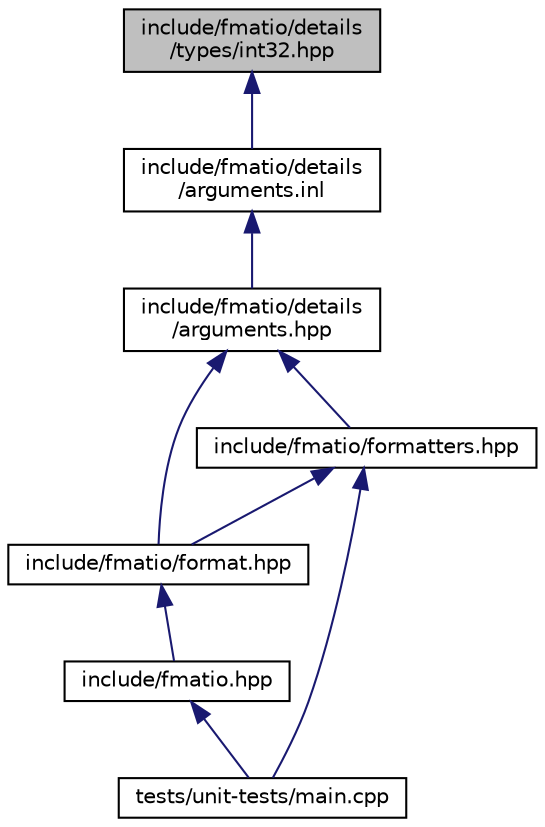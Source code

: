 digraph "include/fmatio/details/types/int32.hpp"
{
 // LATEX_PDF_SIZE
  edge [fontname="Helvetica",fontsize="10",labelfontname="Helvetica",labelfontsize="10"];
  node [fontname="Helvetica",fontsize="10",shape=record];
  Node1 [label="include/fmatio/details\l/types/int32.hpp",height=0.2,width=0.4,color="black", fillcolor="grey75", style="filled", fontcolor="black",tooltip=" "];
  Node1 -> Node2 [dir="back",color="midnightblue",fontsize="10",style="solid"];
  Node2 [label="include/fmatio/details\l/arguments.inl",height=0.2,width=0.4,color="black", fillcolor="white", style="filled",URL="$arguments_8inl.html",tooltip=" "];
  Node2 -> Node3 [dir="back",color="midnightblue",fontsize="10",style="solid"];
  Node3 [label="include/fmatio/details\l/arguments.hpp",height=0.2,width=0.4,color="black", fillcolor="white", style="filled",URL="$arguments_8hpp.html",tooltip=" "];
  Node3 -> Node4 [dir="back",color="midnightblue",fontsize="10",style="solid"];
  Node4 [label="include/fmatio/format.hpp",height=0.2,width=0.4,color="black", fillcolor="white", style="filled",URL="$format_8hpp.html",tooltip=" "];
  Node4 -> Node5 [dir="back",color="midnightblue",fontsize="10",style="solid"];
  Node5 [label="include/fmatio.hpp",height=0.2,width=0.4,color="black", fillcolor="white", style="filled",URL="$fmatio_8hpp.html",tooltip=" "];
  Node5 -> Node6 [dir="back",color="midnightblue",fontsize="10",style="solid"];
  Node6 [label="tests/unit-tests/main.cpp",height=0.2,width=0.4,color="black", fillcolor="white", style="filled",URL="$main_8cpp_source.html",tooltip=" "];
  Node3 -> Node7 [dir="back",color="midnightblue",fontsize="10",style="solid"];
  Node7 [label="include/fmatio/formatters.hpp",height=0.2,width=0.4,color="black", fillcolor="white", style="filled",URL="$formatters_8hpp.html",tooltip=" "];
  Node7 -> Node4 [dir="back",color="midnightblue",fontsize="10",style="solid"];
  Node7 -> Node6 [dir="back",color="midnightblue",fontsize="10",style="solid"];
}
